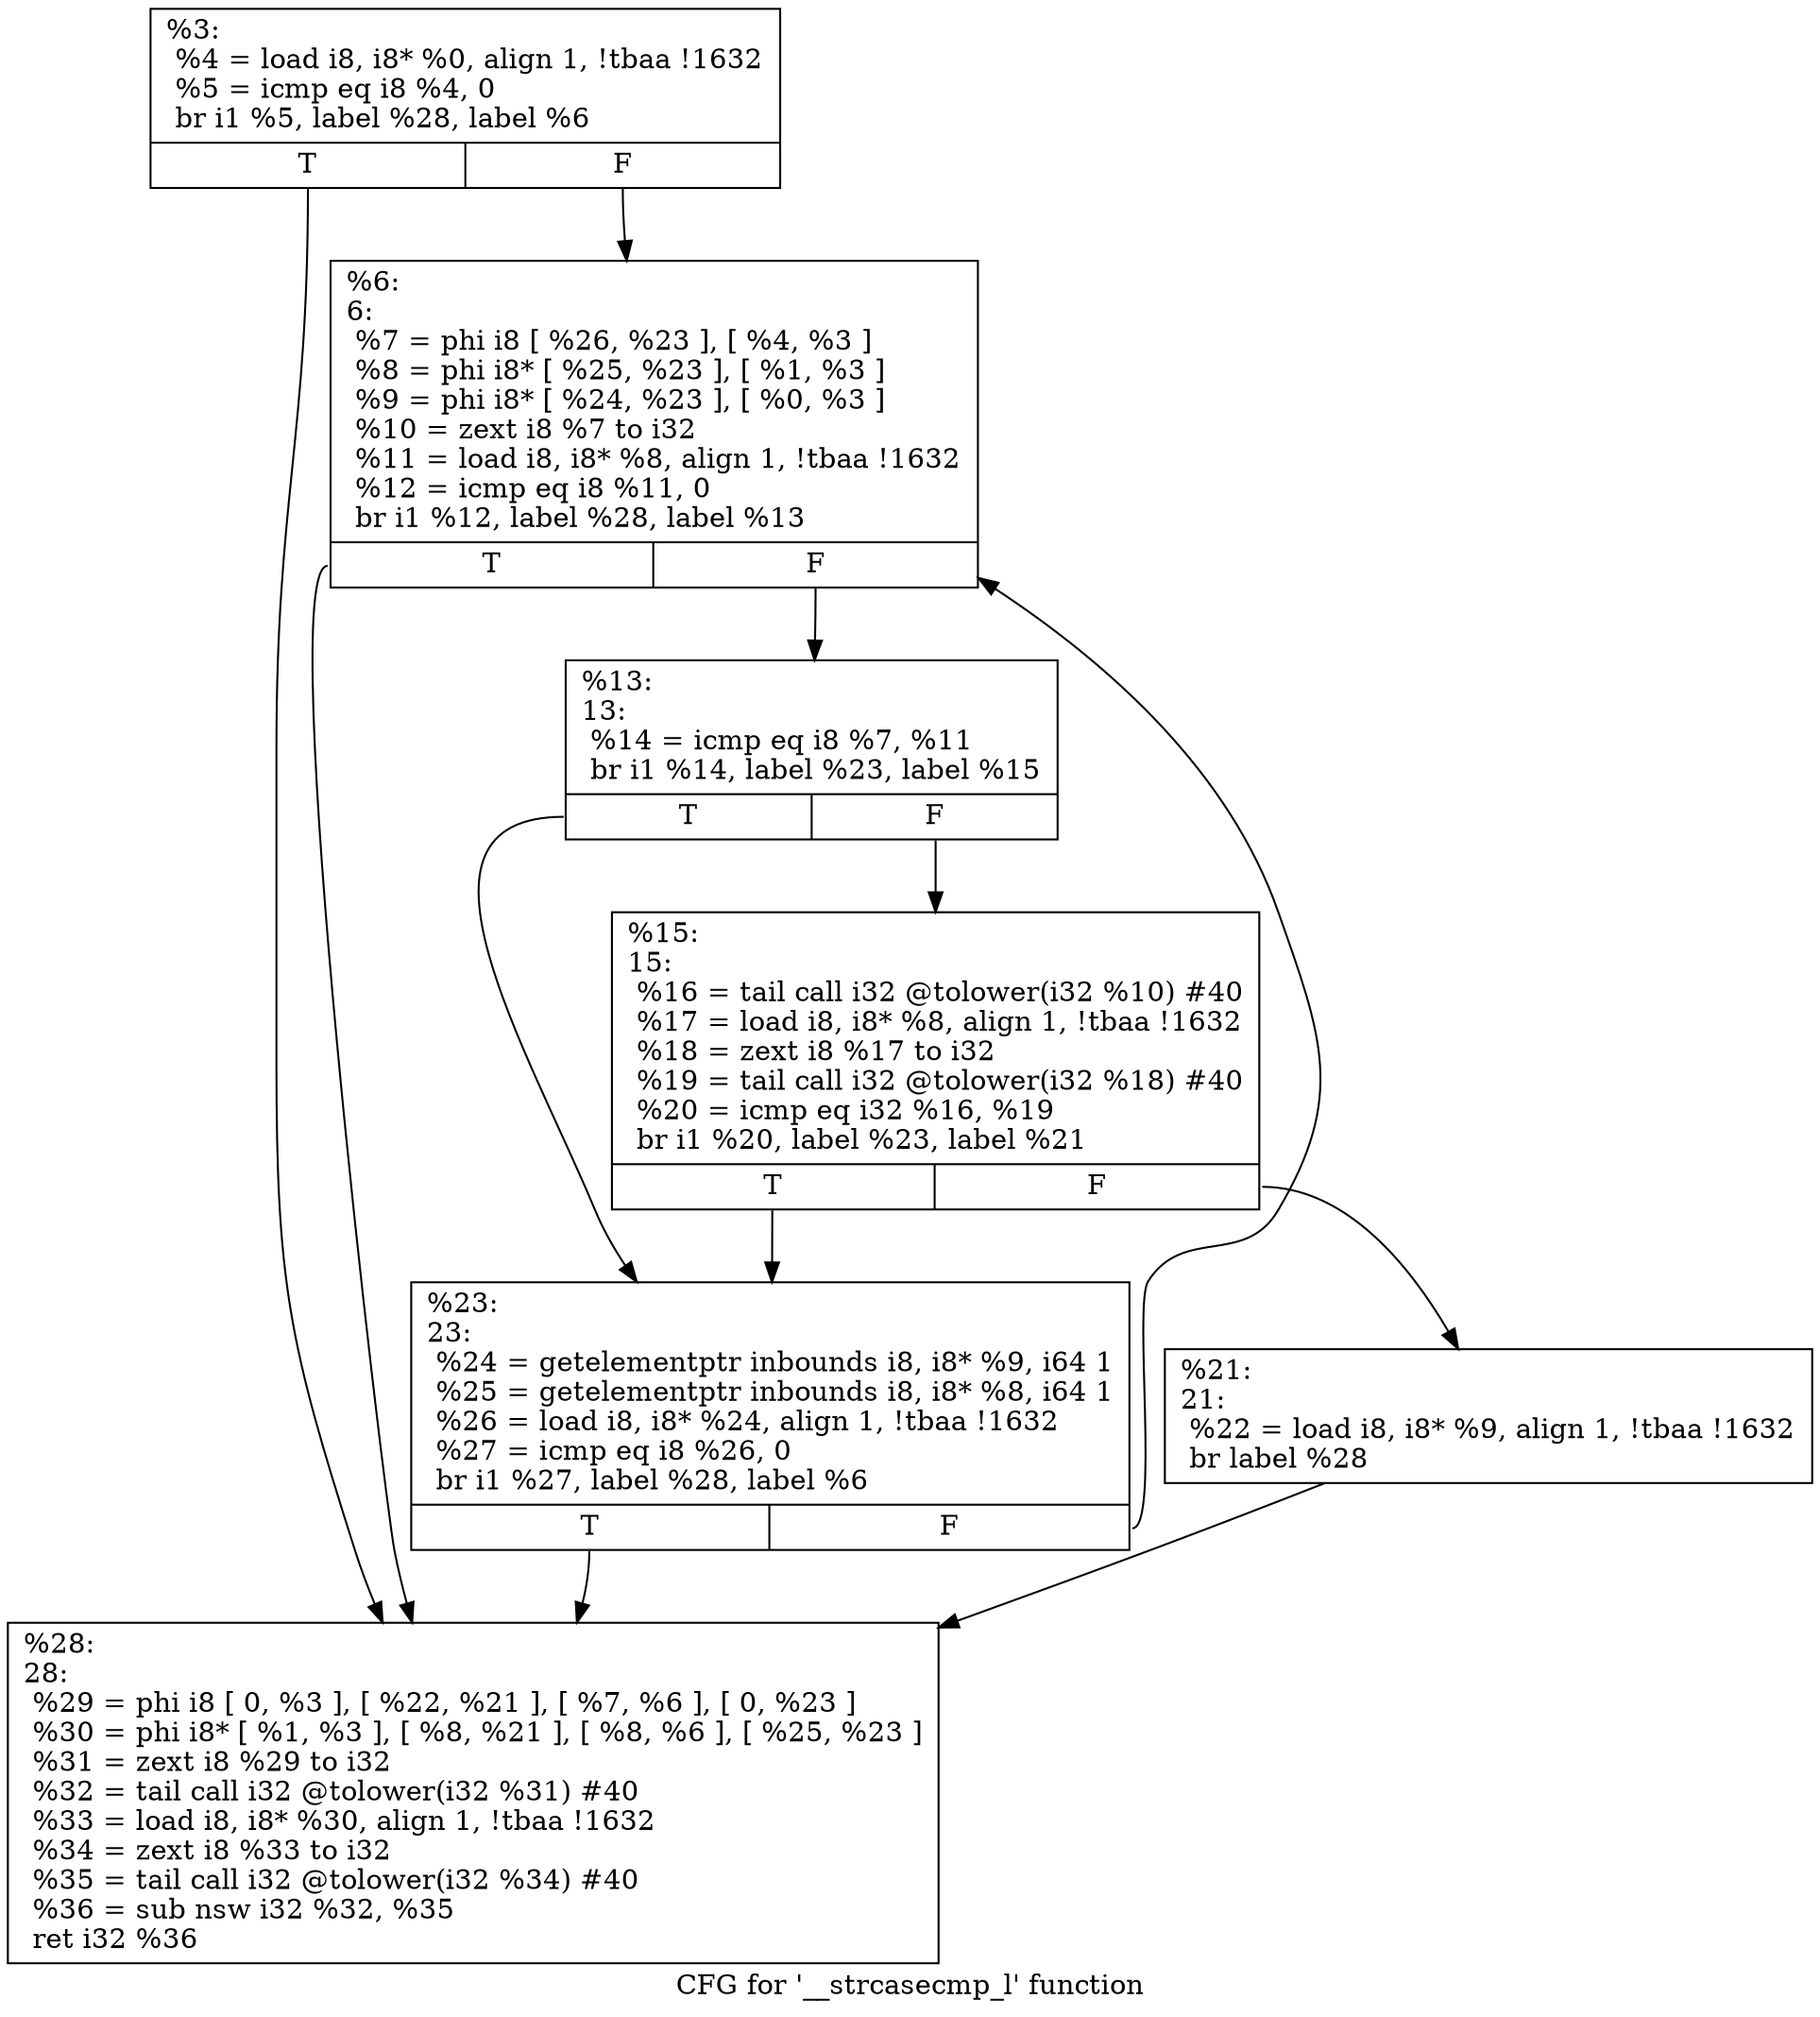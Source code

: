 digraph "CFG for '__strcasecmp_l' function" {
	label="CFG for '__strcasecmp_l' function";

	Node0x1fdafa0 [shape=record,label="{%3:\l  %4 = load i8, i8* %0, align 1, !tbaa !1632\l  %5 = icmp eq i8 %4, 0\l  br i1 %5, label %28, label %6\l|{<s0>T|<s1>F}}"];
	Node0x1fdafa0:s0 -> Node0x1fdb440;
	Node0x1fdafa0:s1 -> Node0x1fdb2b0;
	Node0x1fdb2b0 [shape=record,label="{%6:\l6:                                                \l  %7 = phi i8 [ %26, %23 ], [ %4, %3 ]\l  %8 = phi i8* [ %25, %23 ], [ %1, %3 ]\l  %9 = phi i8* [ %24, %23 ], [ %0, %3 ]\l  %10 = zext i8 %7 to i32\l  %11 = load i8, i8* %8, align 1, !tbaa !1632\l  %12 = icmp eq i8 %11, 0\l  br i1 %12, label %28, label %13\l|{<s0>T|<s1>F}}"];
	Node0x1fdb2b0:s0 -> Node0x1fdb440;
	Node0x1fdb2b0:s1 -> Node0x1fdb300;
	Node0x1fdb300 [shape=record,label="{%13:\l13:                                               \l  %14 = icmp eq i8 %7, %11\l  br i1 %14, label %23, label %15\l|{<s0>T|<s1>F}}"];
	Node0x1fdb300:s0 -> Node0x1fdb3f0;
	Node0x1fdb300:s1 -> Node0x1fdb350;
	Node0x1fdb350 [shape=record,label="{%15:\l15:                                               \l  %16 = tail call i32 @tolower(i32 %10) #40\l  %17 = load i8, i8* %8, align 1, !tbaa !1632\l  %18 = zext i8 %17 to i32\l  %19 = tail call i32 @tolower(i32 %18) #40\l  %20 = icmp eq i32 %16, %19\l  br i1 %20, label %23, label %21\l|{<s0>T|<s1>F}}"];
	Node0x1fdb350:s0 -> Node0x1fdb3f0;
	Node0x1fdb350:s1 -> Node0x1fdb3a0;
	Node0x1fdb3a0 [shape=record,label="{%21:\l21:                                               \l  %22 = load i8, i8* %9, align 1, !tbaa !1632\l  br label %28\l}"];
	Node0x1fdb3a0 -> Node0x1fdb440;
	Node0x1fdb3f0 [shape=record,label="{%23:\l23:                                               \l  %24 = getelementptr inbounds i8, i8* %9, i64 1\l  %25 = getelementptr inbounds i8, i8* %8, i64 1\l  %26 = load i8, i8* %24, align 1, !tbaa !1632\l  %27 = icmp eq i8 %26, 0\l  br i1 %27, label %28, label %6\l|{<s0>T|<s1>F}}"];
	Node0x1fdb3f0:s0 -> Node0x1fdb440;
	Node0x1fdb3f0:s1 -> Node0x1fdb2b0;
	Node0x1fdb440 [shape=record,label="{%28:\l28:                                               \l  %29 = phi i8 [ 0, %3 ], [ %22, %21 ], [ %7, %6 ], [ 0, %23 ]\l  %30 = phi i8* [ %1, %3 ], [ %8, %21 ], [ %8, %6 ], [ %25, %23 ]\l  %31 = zext i8 %29 to i32\l  %32 = tail call i32 @tolower(i32 %31) #40\l  %33 = load i8, i8* %30, align 1, !tbaa !1632\l  %34 = zext i8 %33 to i32\l  %35 = tail call i32 @tolower(i32 %34) #40\l  %36 = sub nsw i32 %32, %35\l  ret i32 %36\l}"];
}
